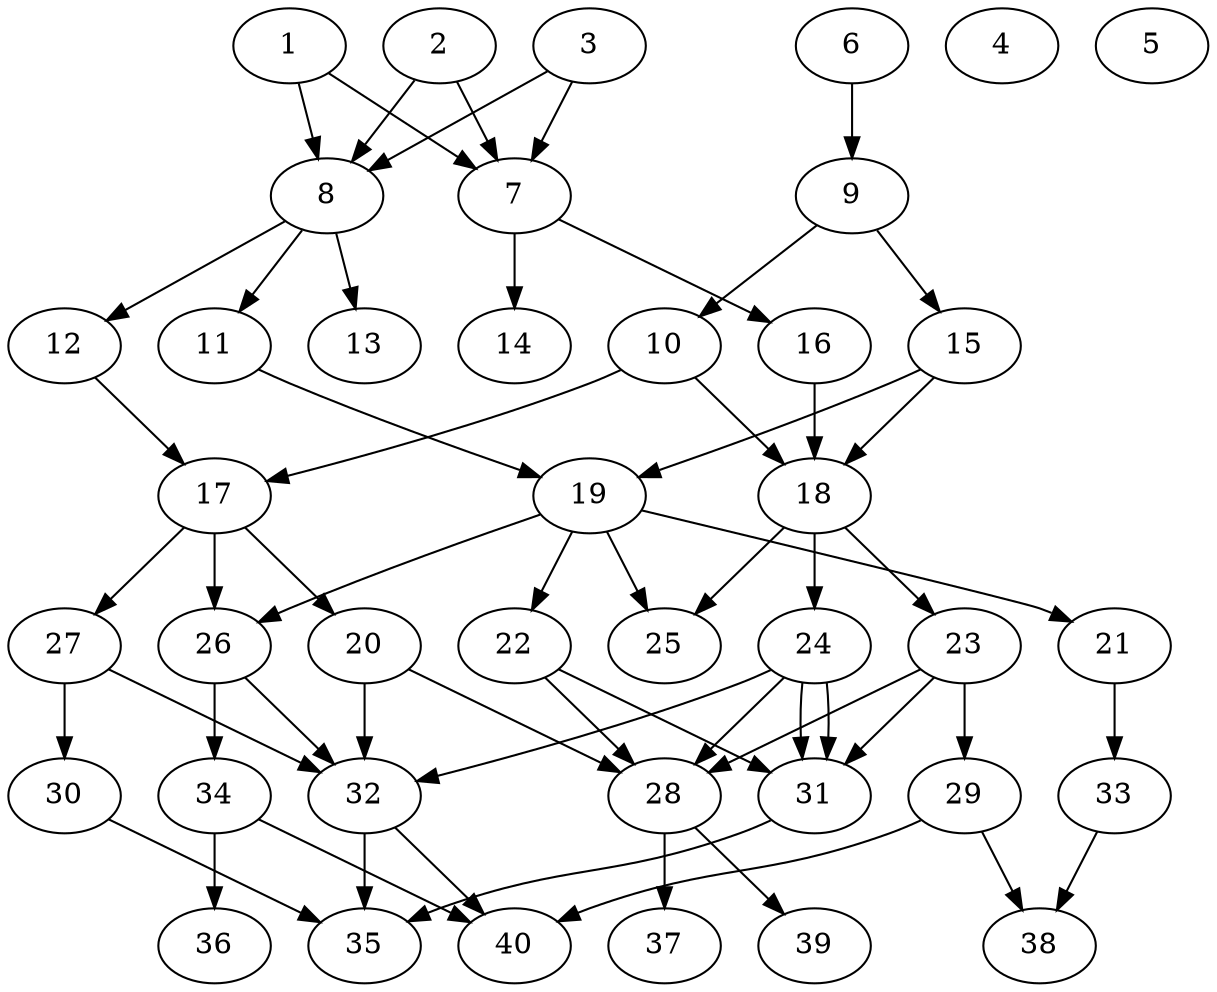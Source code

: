 // DAG automatically generated by daggen at Tue Aug  6 16:28:35 2019
// ./daggen --dot -n 40 --ccr 0.3 --fat 0.5 --regular 0.5 --density 0.5 --mindata 5242880 --maxdata 52428800 
digraph G {
  1 [size="162157227", alpha="0.14", expect_size="48647168"] 
  1 -> 7 [size ="48647168"]
  1 -> 8 [size ="48647168"]
  2 [size="68881067", alpha="0.11", expect_size="20664320"] 
  2 -> 7 [size ="20664320"]
  2 -> 8 [size ="20664320"]
  3 [size="117046613", alpha="0.03", expect_size="35113984"] 
  3 -> 7 [size ="35113984"]
  3 -> 8 [size ="35113984"]
  4 [size="144991573", alpha="0.07", expect_size="43497472"] 
  5 [size="50172587", alpha="0.06", expect_size="15051776"] 
  6 [size="102563840", alpha="0.11", expect_size="30769152"] 
  6 -> 9 [size ="30769152"]
  7 [size="142885547", alpha="0.15", expect_size="42865664"] 
  7 -> 14 [size ="42865664"]
  7 -> 16 [size ="42865664"]
  8 [size="95938560", alpha="0.18", expect_size="28781568"] 
  8 -> 11 [size ="28781568"]
  8 -> 12 [size ="28781568"]
  8 -> 13 [size ="28781568"]
  9 [size="29692587", alpha="0.14", expect_size="8907776"] 
  9 -> 10 [size ="8907776"]
  9 -> 15 [size ="8907776"]
  10 [size="31860053", alpha="0.09", expect_size="9558016"] 
  10 -> 17 [size ="9558016"]
  10 -> 18 [size ="9558016"]
  11 [size="138646187", alpha="0.19", expect_size="41593856"] 
  11 -> 19 [size ="41593856"]
  12 [size="88101547", alpha="0.08", expect_size="26430464"] 
  12 -> 17 [size ="26430464"]
  13 [size="170881707", alpha="0.13", expect_size="51264512"] 
  14 [size="39676587", alpha="0.03", expect_size="11902976"] 
  15 [size="91883520", alpha="0.04", expect_size="27565056"] 
  15 -> 18 [size ="27565056"]
  15 -> 19 [size ="27565056"]
  16 [size="135577600", alpha="0.02", expect_size="40673280"] 
  16 -> 18 [size ="40673280"]
  17 [size="65088853", alpha="0.12", expect_size="19526656"] 
  17 -> 20 [size ="19526656"]
  17 -> 26 [size ="19526656"]
  17 -> 27 [size ="19526656"]
  18 [size="25009493", alpha="0.06", expect_size="7502848"] 
  18 -> 23 [size ="7502848"]
  18 -> 24 [size ="7502848"]
  18 -> 25 [size ="7502848"]
  19 [size="163867307", alpha="0.02", expect_size="49160192"] 
  19 -> 21 [size ="49160192"]
  19 -> 22 [size ="49160192"]
  19 -> 25 [size ="49160192"]
  19 -> 26 [size ="49160192"]
  20 [size="114592427", alpha="0.15", expect_size="34377728"] 
  20 -> 28 [size ="34377728"]
  20 -> 32 [size ="34377728"]
  21 [size="29655040", alpha="0.07", expect_size="8896512"] 
  21 -> 33 [size ="8896512"]
  22 [size="20889600", alpha="0.05", expect_size="6266880"] 
  22 -> 28 [size ="6266880"]
  22 -> 31 [size ="6266880"]
  23 [size="82541227", alpha="0.16", expect_size="24762368"] 
  23 -> 28 [size ="24762368"]
  23 -> 29 [size ="24762368"]
  23 -> 31 [size ="24762368"]
  24 [size="26149547", alpha="0.03", expect_size="7844864"] 
  24 -> 28 [size ="7844864"]
  24 -> 31 [size ="7844864"]
  24 -> 31 [size ="7844864"]
  24 -> 32 [size ="7844864"]
  25 [size="48213333", alpha="0.14", expect_size="14464000"] 
  26 [size="83503787", alpha="0.16", expect_size="25051136"] 
  26 -> 32 [size ="25051136"]
  26 -> 34 [size ="25051136"]
  27 [size="95358293", alpha="0.14", expect_size="28607488"] 
  27 -> 30 [size ="28607488"]
  27 -> 32 [size ="28607488"]
  28 [size="29409280", alpha="0.02", expect_size="8822784"] 
  28 -> 37 [size ="8822784"]
  28 -> 39 [size ="8822784"]
  29 [size="72847360", alpha="0.12", expect_size="21854208"] 
  29 -> 38 [size ="21854208"]
  29 -> 40 [size ="21854208"]
  30 [size="86121813", alpha="0.03", expect_size="25836544"] 
  30 -> 35 [size ="25836544"]
  31 [size="46776320", alpha="0.10", expect_size="14032896"] 
  31 -> 35 [size ="14032896"]
  32 [size="99491840", alpha="0.06", expect_size="29847552"] 
  32 -> 35 [size ="29847552"]
  32 -> 40 [size ="29847552"]
  33 [size="138393600", alpha="0.01", expect_size="41518080"] 
  33 -> 38 [size ="41518080"]
  34 [size="105762133", alpha="0.19", expect_size="31728640"] 
  34 -> 36 [size ="31728640"]
  34 -> 40 [size ="31728640"]
  35 [size="129122987", alpha="0.07", expect_size="38736896"] 
  36 [size="83879253", alpha="0.10", expect_size="25163776"] 
  37 [size="55121920", alpha="0.18", expect_size="16536576"] 
  38 [size="168263680", alpha="0.08", expect_size="50479104"] 
  39 [size="29911040", alpha="0.16", expect_size="8973312"] 
  40 [size="124136107", alpha="0.17", expect_size="37240832"] 
}
